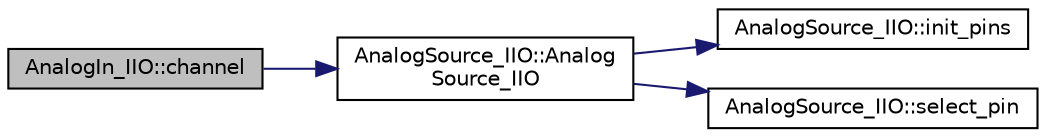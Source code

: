 digraph "AnalogIn_IIO::channel"
{
 // INTERACTIVE_SVG=YES
  edge [fontname="Helvetica",fontsize="10",labelfontname="Helvetica",labelfontsize="10"];
  node [fontname="Helvetica",fontsize="10",shape=record];
  rankdir="LR";
  Node1 [label="AnalogIn_IIO::channel",height=0.2,width=0.4,color="black", fillcolor="grey75", style="filled", fontcolor="black"];
  Node1 -> Node2 [color="midnightblue",fontsize="10",style="solid",fontname="Helvetica"];
  Node2 [label="AnalogSource_IIO::Analog\lSource_IIO",height=0.2,width=0.4,color="black", fillcolor="white", style="filled",URL="$classAnalogSource__IIO.html#a5ae8d4e10313d76b314a54bd0209f3f5"];
  Node2 -> Node3 [color="midnightblue",fontsize="10",style="solid",fontname="Helvetica"];
  Node3 [label="AnalogSource_IIO::init_pins",height=0.2,width=0.4,color="black", fillcolor="white", style="filled",URL="$classAnalogSource__IIO.html#abc622db1573a285d7185aef4830df972"];
  Node2 -> Node4 [color="midnightblue",fontsize="10",style="solid",fontname="Helvetica"];
  Node4 [label="AnalogSource_IIO::select_pin",height=0.2,width=0.4,color="black", fillcolor="white", style="filled",URL="$classAnalogSource__IIO.html#a8611790a6d5f871272ccc479c3e98288"];
}
